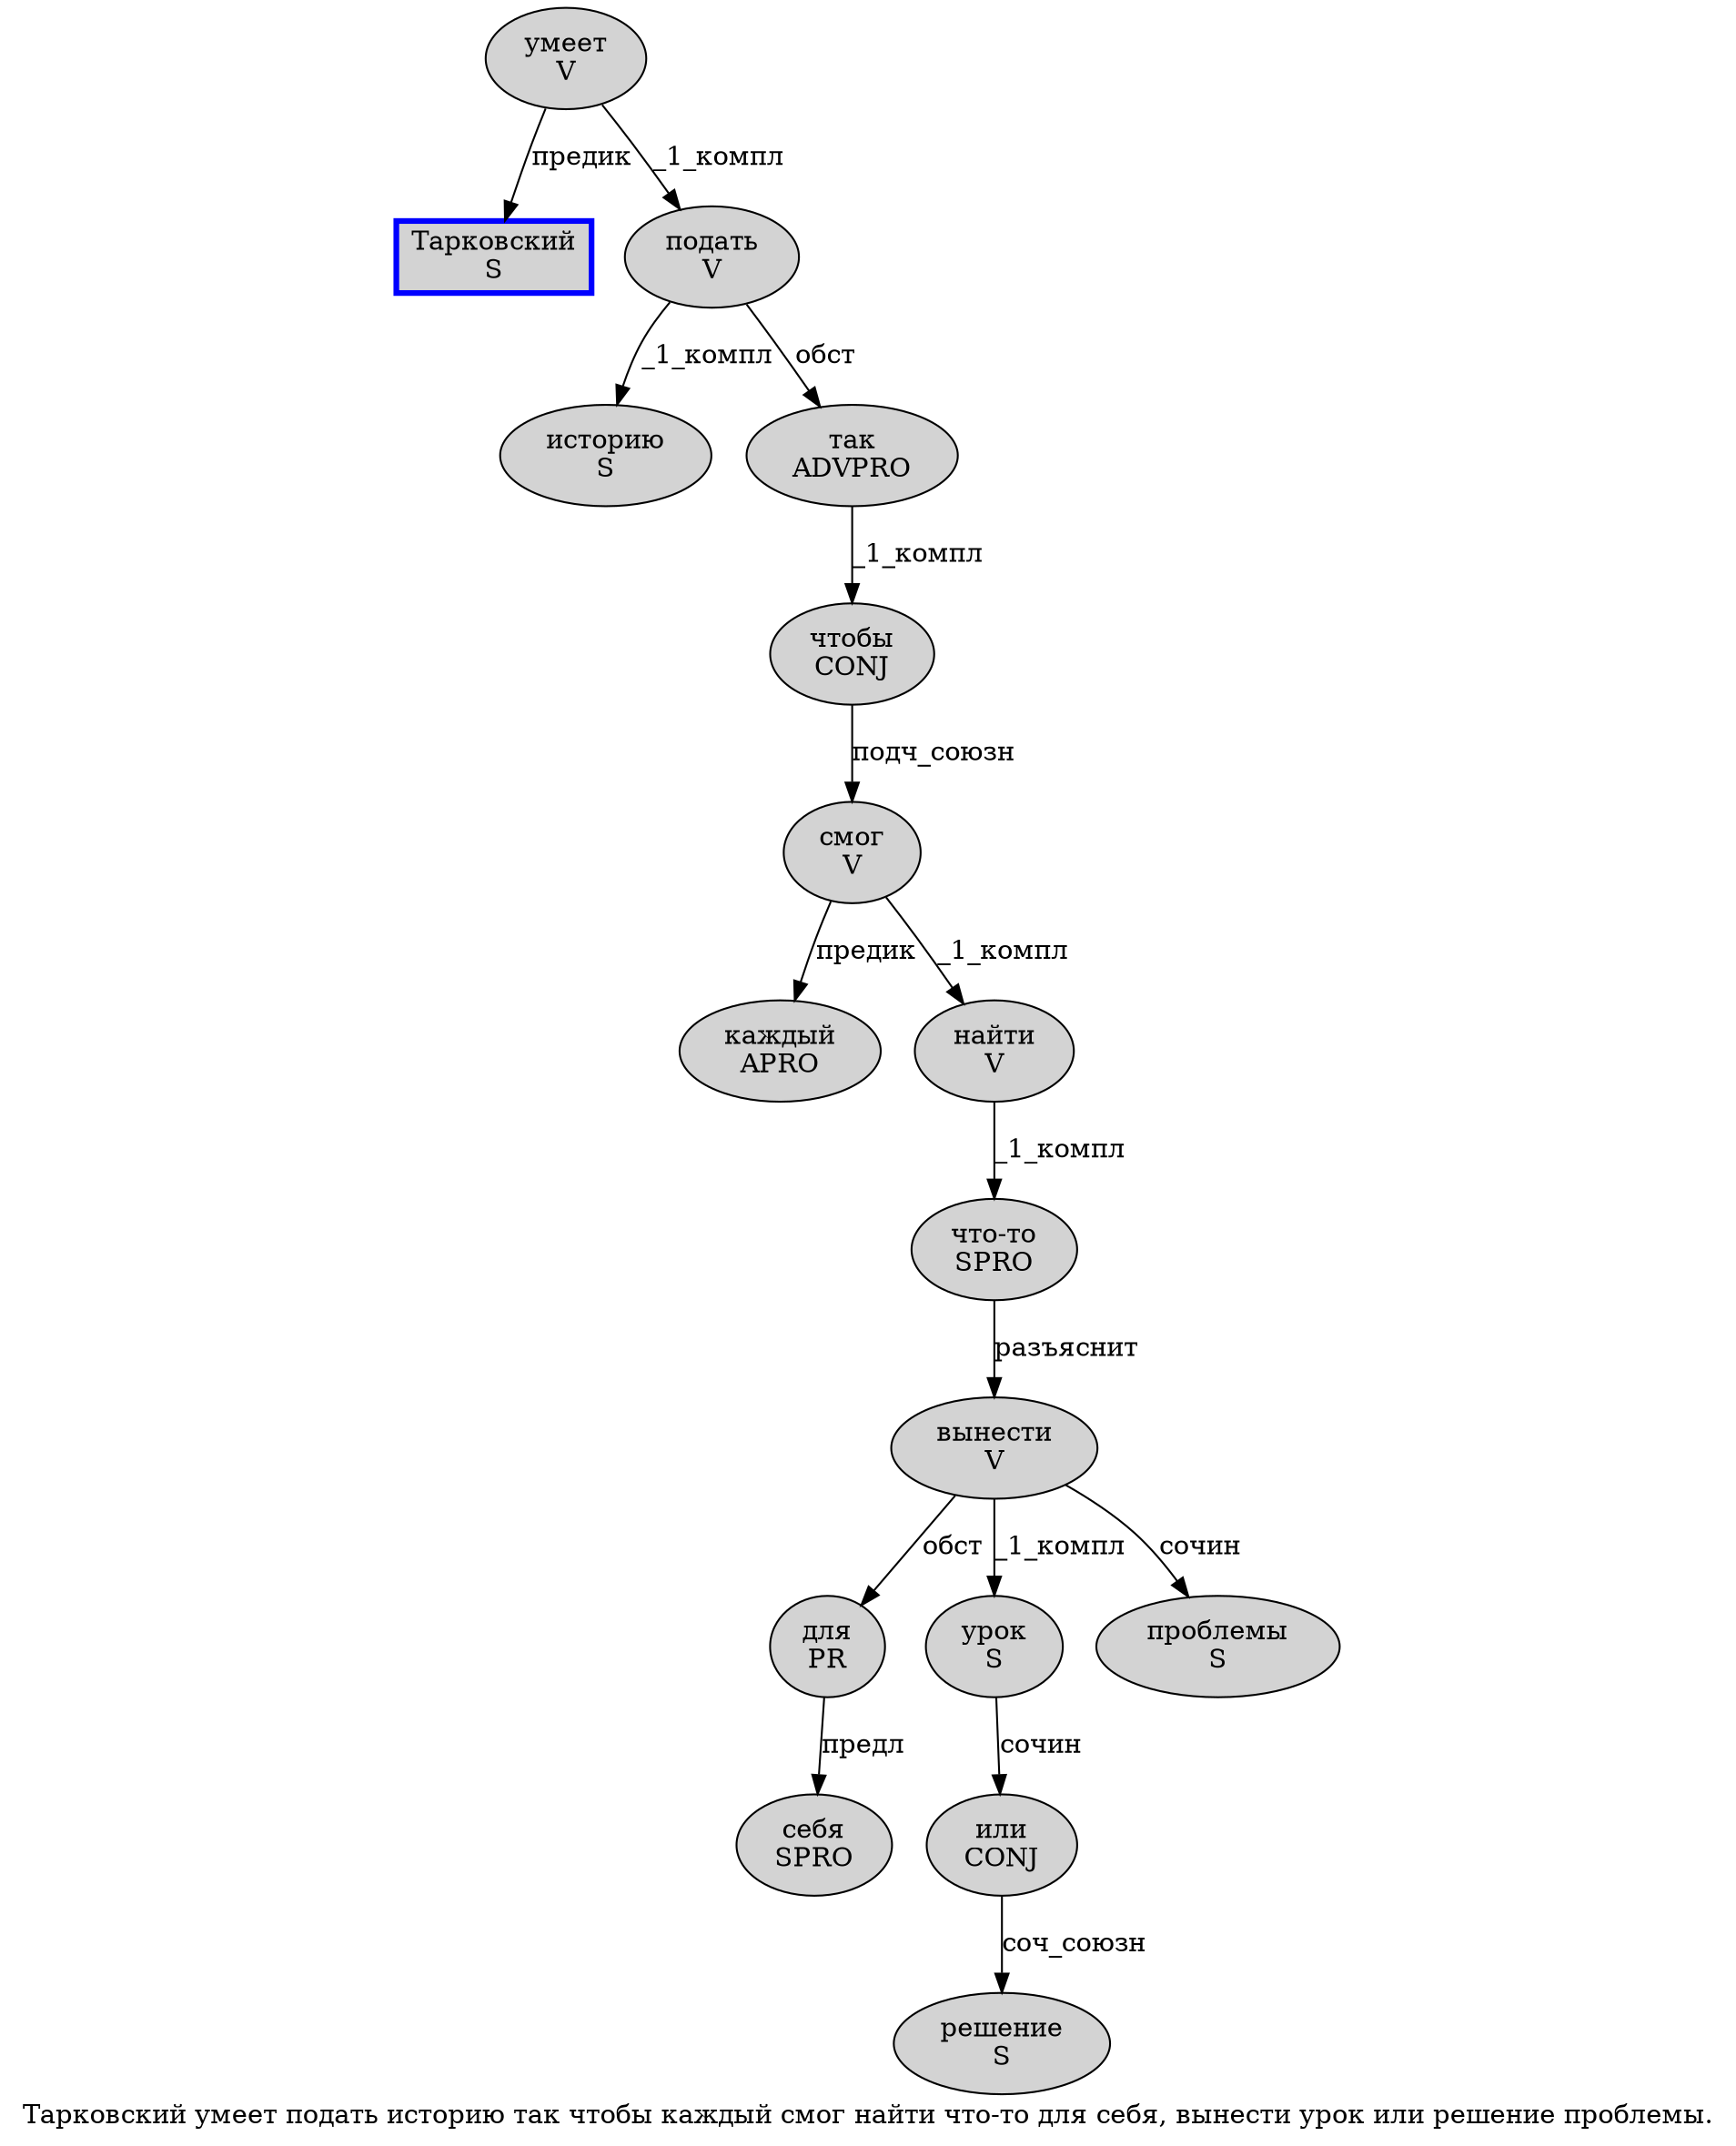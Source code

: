 digraph SENTENCE_2247 {
	graph [label="Тарковский умеет подать историю так чтобы каждый смог найти что-то для себя, вынести урок или решение проблемы."]
	node [style=filled]
		0 [label="Тарковский
S" color=blue fillcolor=lightgray penwidth=3 shape=box]
		1 [label="умеет
V" color="" fillcolor=lightgray penwidth=1 shape=ellipse]
		2 [label="подать
V" color="" fillcolor=lightgray penwidth=1 shape=ellipse]
		3 [label="историю
S" color="" fillcolor=lightgray penwidth=1 shape=ellipse]
		4 [label="так
ADVPRO" color="" fillcolor=lightgray penwidth=1 shape=ellipse]
		5 [label="чтобы
CONJ" color="" fillcolor=lightgray penwidth=1 shape=ellipse]
		6 [label="каждый
APRO" color="" fillcolor=lightgray penwidth=1 shape=ellipse]
		7 [label="смог
V" color="" fillcolor=lightgray penwidth=1 shape=ellipse]
		8 [label="найти
V" color="" fillcolor=lightgray penwidth=1 shape=ellipse]
		9 [label="что-то
SPRO" color="" fillcolor=lightgray penwidth=1 shape=ellipse]
		10 [label="для
PR" color="" fillcolor=lightgray penwidth=1 shape=ellipse]
		11 [label="себя
SPRO" color="" fillcolor=lightgray penwidth=1 shape=ellipse]
		13 [label="вынести
V" color="" fillcolor=lightgray penwidth=1 shape=ellipse]
		14 [label="урок
S" color="" fillcolor=lightgray penwidth=1 shape=ellipse]
		15 [label="или
CONJ" color="" fillcolor=lightgray penwidth=1 shape=ellipse]
		16 [label="решение
S" color="" fillcolor=lightgray penwidth=1 shape=ellipse]
		17 [label="проблемы
S" color="" fillcolor=lightgray penwidth=1 shape=ellipse]
			2 -> 3 [label="_1_компл"]
			2 -> 4 [label="обст"]
			13 -> 10 [label="обст"]
			13 -> 14 [label="_1_компл"]
			13 -> 17 [label="сочин"]
			1 -> 0 [label="предик"]
			1 -> 2 [label="_1_компл"]
			9 -> 13 [label="разъяснит"]
			10 -> 11 [label="предл"]
			8 -> 9 [label="_1_компл"]
			14 -> 15 [label="сочин"]
			7 -> 6 [label="предик"]
			7 -> 8 [label="_1_компл"]
			5 -> 7 [label="подч_союзн"]
			4 -> 5 [label="_1_компл"]
			15 -> 16 [label="соч_союзн"]
}